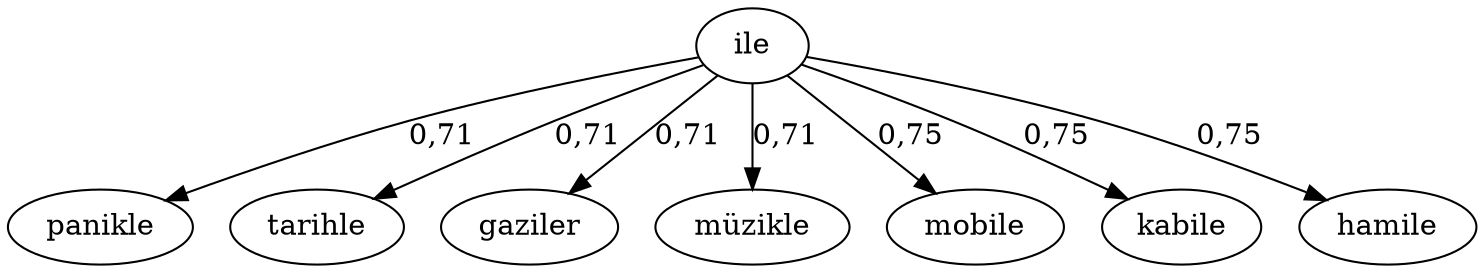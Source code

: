 digraph "Similarities" {
"ile" -> "panikle" ["label"="0,71"]
"ile" -> "tarihle" ["label"="0,71"]
"ile" -> "gaziler" ["label"="0,71"]
"ile" -> "müzikle" ["label"="0,71"]
"ile" -> "mobile" ["label"="0,75"]
"ile" -> "kabile" ["label"="0,75"]
"ile" -> "hamile" ["label"="0,75"]
}